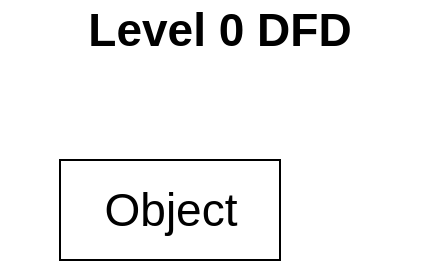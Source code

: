 <mxfile version="20.5.3" type="embed"><diagram id="wB-KcRDTRZ4dx4TwEOrF" name="Page-1"><mxGraphModel dx="956" dy="534" grid="1" gridSize="10" guides="1" tooltips="1" connect="1" arrows="1" fold="1" page="1" pageScale="1" pageWidth="850" pageHeight="1100" math="0" shadow="0"><root><mxCell id="0"/><mxCell id="1" parent="0"/><mxCell id="2" value="&lt;font style=&quot;font-size: 23px;&quot;&gt;Level 0 DFD&lt;/font&gt;" style="text;html=1;strokeColor=none;fillColor=none;align=center;verticalAlign=middle;whiteSpace=wrap;rounded=0;fontStyle=1" vertex="1" parent="1"><mxGeometry x="50" y="40" width="220" height="30" as="geometry"/></mxCell><mxCell id="4" value="Object" style="html=1;fontSize=23;" vertex="1" parent="1"><mxGeometry x="80" y="120" width="110" height="50" as="geometry"/></mxCell></root></mxGraphModel></diagram></mxfile>